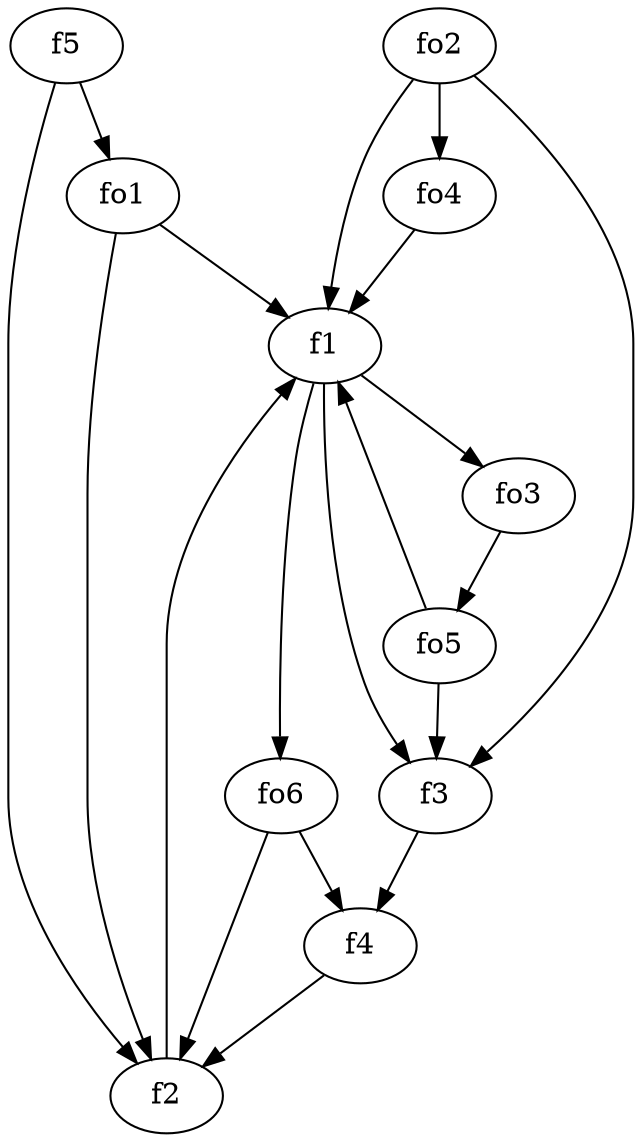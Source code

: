 strict digraph  {
f1;
f2;
f3;
f4;
f5;
fo1;
fo2;
fo3;
fo4;
fo5;
fo6;
f1 -> f3  [weight=2];
f1 -> fo6  [weight=2];
f1 -> fo3  [weight=2];
f2 -> f1  [weight=2];
f3 -> f4  [weight=2];
f4 -> f2  [weight=2];
f5 -> fo1  [weight=2];
f5 -> f2  [weight=2];
fo1 -> f1  [weight=2];
fo1 -> f2  [weight=2];
fo2 -> f3  [weight=2];
fo2 -> f1  [weight=2];
fo2 -> fo4  [weight=2];
fo3 -> fo5  [weight=2];
fo4 -> f1  [weight=2];
fo5 -> f1  [weight=2];
fo5 -> f3  [weight=2];
fo6 -> f4  [weight=2];
fo6 -> f2  [weight=2];
}
